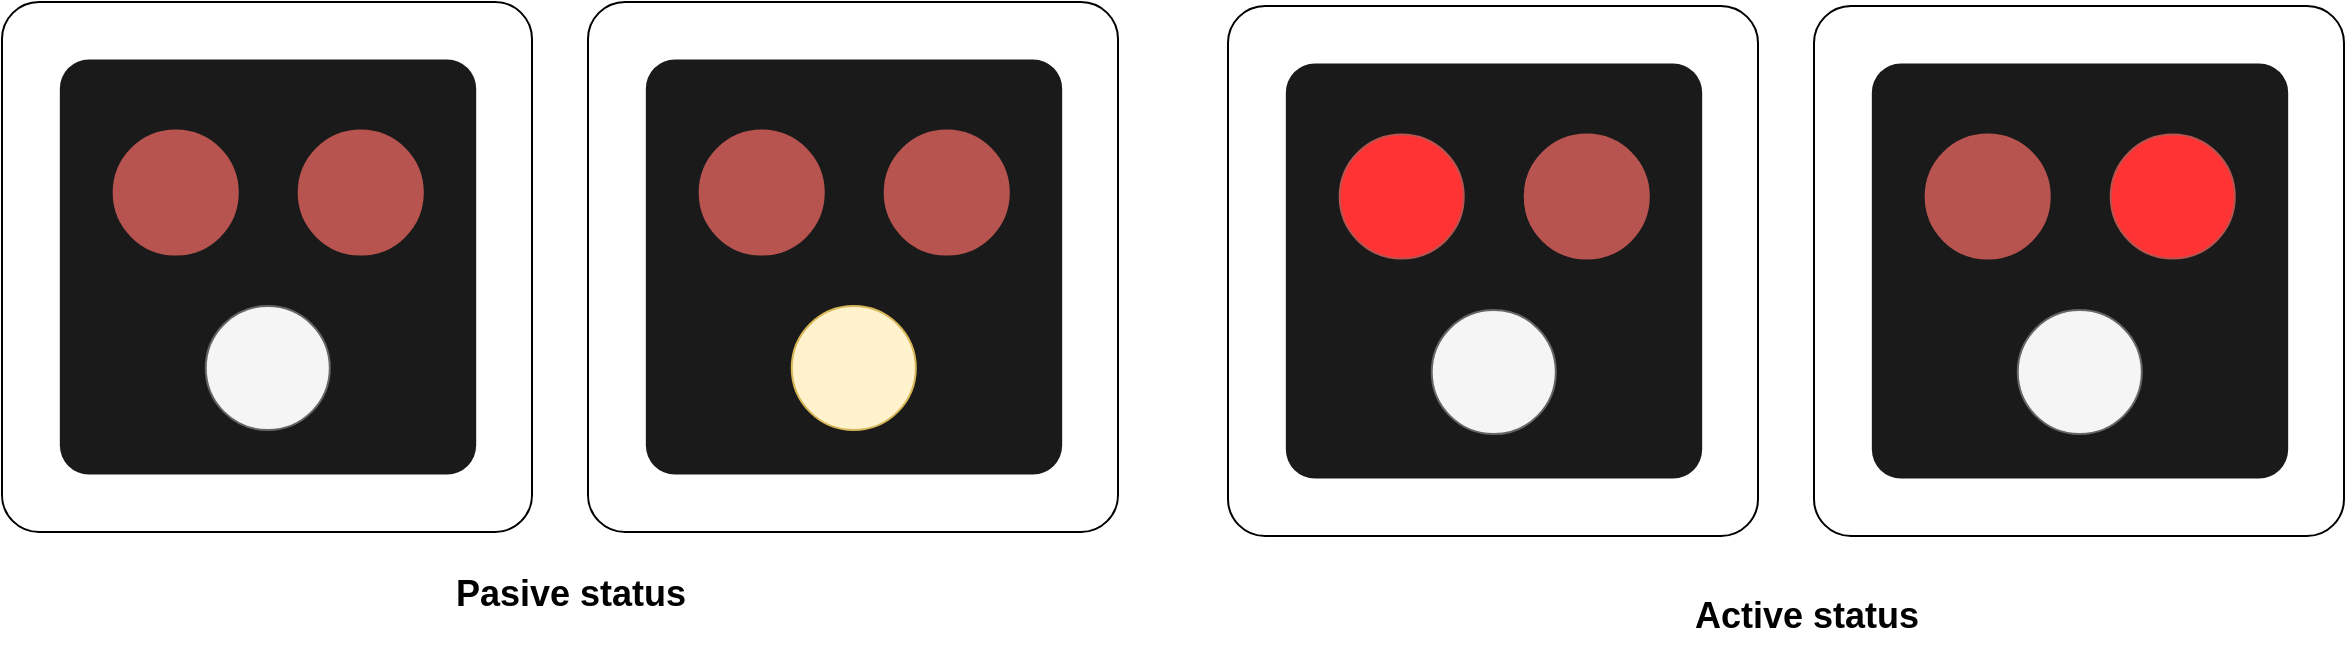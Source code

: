 <mxfile scale="3" border="0">
    <diagram id="LzTGRrPrDBO6Tm46XuKC" name="Page-1">
        <mxGraphModel dx="2005" dy="1498" grid="0" gridSize="10" guides="1" tooltips="1" connect="1" arrows="1" fold="1" page="0" pageScale="1" pageWidth="1600" pageHeight="1200" math="0" shadow="0">
            <root>
                <mxCell id="0"/>
                <mxCell id="1" parent="0"/>
                <mxCell id="68" value="Active status" style="text;html=1;align=center;verticalAlign=middle;whiteSpace=wrap;rounded=0;fontSize=18;fontStyle=1" parent="1" vertex="1">
                    <mxGeometry x="679" y="319" width="363" height="30" as="geometry"/>
                </mxCell>
                <mxCell id="70" value="Pasive status" style="text;html=1;align=center;verticalAlign=middle;whiteSpace=wrap;rounded=0;fontSize=18;fontStyle=1" parent="1" vertex="1">
                    <mxGeometry x="61" y="308" width="363" height="30" as="geometry"/>
                </mxCell>
                <mxCell id="139" value="" style="group" vertex="1" connectable="0" parent="1">
                    <mxGeometry x="-42" y="27" width="266" height="265" as="geometry"/>
                </mxCell>
                <mxCell id="138" value="" style="rounded=1;whiteSpace=wrap;html=1;arcSize=7;aspect=fixed;" vertex="1" parent="139">
                    <mxGeometry width="265" height="265" as="geometry"/>
                </mxCell>
                <mxCell id="129" value="" style="rounded=1;whiteSpace=wrap;html=1;fillColor=#1A1A1A;strokeColor=none;arcSize=7;" vertex="1" parent="139">
                    <mxGeometry x="28.913" y="28.804" width="208.174" height="207.391" as="geometry"/>
                </mxCell>
                <mxCell id="136" value="" style="group" vertex="1" connectable="0" parent="139">
                    <mxGeometry x="55.833" y="64.256" width="154.796" height="62.04" as="geometry"/>
                </mxCell>
                <mxCell id="134" value="" style="ellipse;whiteSpace=wrap;html=1;aspect=fixed;fillColor=#B85450;strokeColor=#b85450;" vertex="1" parent="136">
                    <mxGeometry width="62.04" height="62.04" as="geometry"/>
                </mxCell>
                <mxCell id="135" value="" style="ellipse;whiteSpace=wrap;html=1;aspect=fixed;fillColor=#B85450;strokeColor=#b85450;" vertex="1" parent="136">
                    <mxGeometry x="92.522" width="62.04" height="62.04" as="geometry"/>
                </mxCell>
                <mxCell id="137" value="" style="ellipse;whiteSpace=wrap;html=1;aspect=fixed;fillColor=#f5f5f5;fontColor=#333333;strokeColor=#666666;" vertex="1" parent="139">
                    <mxGeometry x="101.863" y="151.998" width="62.04" height="62.04" as="geometry"/>
                </mxCell>
                <mxCell id="140" value="" style="group" vertex="1" connectable="0" parent="1">
                    <mxGeometry x="251" y="27" width="266" height="265" as="geometry"/>
                </mxCell>
                <mxCell id="141" value="" style="rounded=1;whiteSpace=wrap;html=1;arcSize=7;aspect=fixed;" vertex="1" parent="140">
                    <mxGeometry width="265" height="265" as="geometry"/>
                </mxCell>
                <mxCell id="142" value="" style="rounded=1;whiteSpace=wrap;html=1;fillColor=#1A1A1A;strokeColor=none;arcSize=7;" vertex="1" parent="140">
                    <mxGeometry x="28.913" y="28.804" width="208.174" height="207.391" as="geometry"/>
                </mxCell>
                <mxCell id="143" value="" style="group" vertex="1" connectable="0" parent="140">
                    <mxGeometry x="55.833" y="64.256" width="154.796" height="62.04" as="geometry"/>
                </mxCell>
                <mxCell id="144" value="" style="ellipse;whiteSpace=wrap;html=1;aspect=fixed;fillColor=#B85450;strokeColor=#b85450;" vertex="1" parent="143">
                    <mxGeometry width="62.04" height="62.04" as="geometry"/>
                </mxCell>
                <mxCell id="145" value="" style="ellipse;whiteSpace=wrap;html=1;aspect=fixed;fillColor=#B85450;strokeColor=#b85450;" vertex="1" parent="143">
                    <mxGeometry x="92.522" width="62.04" height="62.04" as="geometry"/>
                </mxCell>
                <mxCell id="146" value="" style="ellipse;whiteSpace=wrap;html=1;aspect=fixed;fillColor=#fff2cc;strokeColor=#d6b656;" vertex="1" parent="140">
                    <mxGeometry x="101.863" y="151.998" width="62.04" height="62.04" as="geometry"/>
                </mxCell>
                <mxCell id="154" value="" style="group" vertex="1" connectable="0" parent="1">
                    <mxGeometry x="571" y="29" width="266" height="265" as="geometry"/>
                </mxCell>
                <mxCell id="155" value="" style="rounded=1;whiteSpace=wrap;html=1;arcSize=7;aspect=fixed;" vertex="1" parent="154">
                    <mxGeometry width="265" height="265" as="geometry"/>
                </mxCell>
                <mxCell id="156" value="" style="rounded=1;whiteSpace=wrap;html=1;fillColor=#1A1A1A;strokeColor=none;arcSize=7;" vertex="1" parent="154">
                    <mxGeometry x="28.913" y="28.804" width="208.174" height="207.391" as="geometry"/>
                </mxCell>
                <mxCell id="157" value="" style="group" vertex="1" connectable="0" parent="154">
                    <mxGeometry x="55.833" y="64.256" width="154.796" height="62.04" as="geometry"/>
                </mxCell>
                <mxCell id="158" value="" style="ellipse;whiteSpace=wrap;html=1;aspect=fixed;fillColor=#FF3333;strokeColor=#b85450;" vertex="1" parent="157">
                    <mxGeometry width="62.04" height="62.04" as="geometry"/>
                </mxCell>
                <mxCell id="159" value="" style="ellipse;whiteSpace=wrap;html=1;aspect=fixed;fillColor=#B85450;strokeColor=#b85450;" vertex="1" parent="157">
                    <mxGeometry x="92.522" width="62.04" height="62.04" as="geometry"/>
                </mxCell>
                <mxCell id="160" value="" style="ellipse;whiteSpace=wrap;html=1;aspect=fixed;fillColor=#f5f5f5;fontColor=#333333;strokeColor=#666666;" vertex="1" parent="154">
                    <mxGeometry x="101.863" y="151.998" width="62.04" height="62.04" as="geometry"/>
                </mxCell>
                <mxCell id="161" value="" style="group" vertex="1" connectable="0" parent="1">
                    <mxGeometry x="864" y="29" width="266" height="265" as="geometry"/>
                </mxCell>
                <mxCell id="162" value="" style="rounded=1;whiteSpace=wrap;html=1;arcSize=7;aspect=fixed;" vertex="1" parent="161">
                    <mxGeometry width="265" height="265" as="geometry"/>
                </mxCell>
                <mxCell id="163" value="" style="rounded=1;whiteSpace=wrap;html=1;fillColor=#1A1A1A;strokeColor=none;arcSize=7;" vertex="1" parent="161">
                    <mxGeometry x="28.913" y="28.804" width="208.174" height="207.391" as="geometry"/>
                </mxCell>
                <mxCell id="164" value="" style="group" vertex="1" connectable="0" parent="161">
                    <mxGeometry x="55.833" y="64.256" width="154.796" height="62.04" as="geometry"/>
                </mxCell>
                <mxCell id="165" value="" style="ellipse;whiteSpace=wrap;html=1;aspect=fixed;fillColor=#B85450;strokeColor=#b85450;" vertex="1" parent="164">
                    <mxGeometry width="62.04" height="62.04" as="geometry"/>
                </mxCell>
                <mxCell id="166" value="" style="ellipse;whiteSpace=wrap;html=1;aspect=fixed;fillColor=#FF3333;strokeColor=#b85450;" vertex="1" parent="164">
                    <mxGeometry x="92.522" width="62.04" height="62.04" as="geometry"/>
                </mxCell>
                <mxCell id="167" value="" style="ellipse;whiteSpace=wrap;html=1;aspect=fixed;fillColor=#f5f5f5;fontColor=#333333;strokeColor=#666666;" vertex="1" parent="161">
                    <mxGeometry x="101.863" y="151.998" width="62.04" height="62.04" as="geometry"/>
                </mxCell>
            </root>
        </mxGraphModel>
    </diagram>
</mxfile>